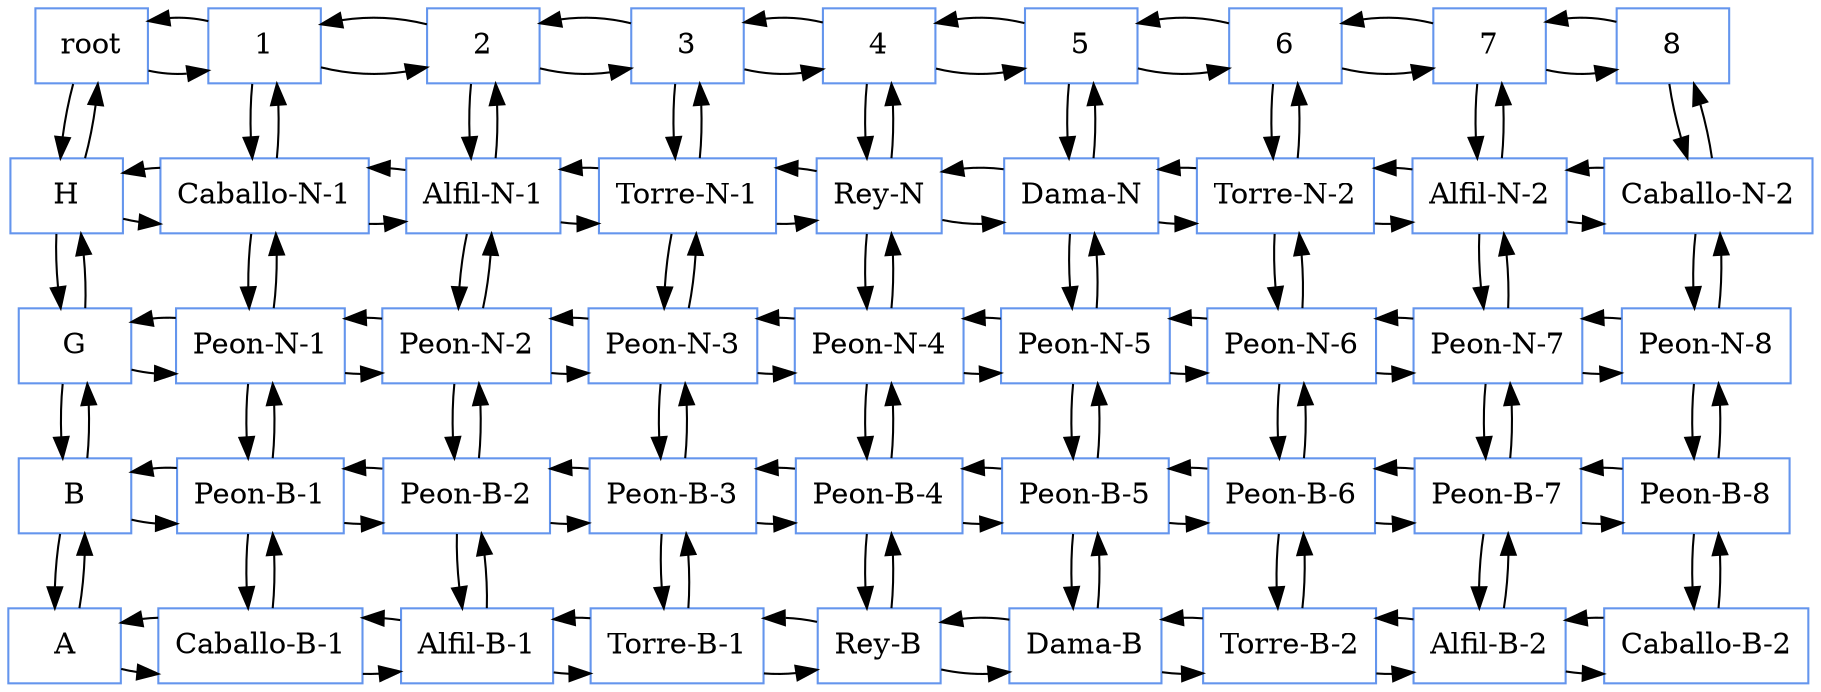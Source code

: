 digraph g {
node [shape=box, color=cornflowerblue ];
{rank=same;"root";"1";"2";"3";"4";"5";"6";"7";"8";};
"root";
{rank=same;"root";"root";"1";"2";"3";"4";"5";"6";"7";"8";};
"root"->"1";
"root"->"H";
"1"->"2";
"1"->"root";
"1"->"Caballo-N-1";
"2"->"3";
"2"->"1";
"2"->"Alfil-N-1";
"3"->"4";
"3"->"2";
"3"->"Torre-N-1";
"4"->"5";
"4"->"3";
"4"->"Rey-N";
"5"->"6";
"5"->"4";
"5"->"Dama-N";
"6"->"7";
"6"->"5";
"6"->"Torre-N-2";
"7"->"8";
"7"->"6";
"7"->"Alfil-N-2";
"8"->"7";
"8"->"Caballo-N-2";
"H";
{rank=same;"H";"H";"Caballo-N-1";"Alfil-N-1";"Torre-N-1";"Rey-N";"Dama-N";"Torre-N-2";"Alfil-N-2";"Caballo-N-2";};
"H"->"Caballo-N-1";
"H"->"G";
"H"->"root";
"Caballo-N-1"->"Alfil-N-1";
"Caballo-N-1"->"H";
"Caballo-N-1"->"Peon-N-1";
"Caballo-N-1"->"1";
"Alfil-N-1"->"Torre-N-1";
"Alfil-N-1"->"Caballo-N-1";
"Alfil-N-1"->"Peon-N-2";
"Alfil-N-1"->"2";
"Torre-N-1"->"Rey-N";
"Torre-N-1"->"Alfil-N-1";
"Torre-N-1"->"Peon-N-3";
"Torre-N-1"->"3";
"Rey-N"->"Dama-N";
"Rey-N"->"Torre-N-1";
"Rey-N"->"Peon-N-4";
"Rey-N"->"4";
"Dama-N"->"Torre-N-2";
"Dama-N"->"Rey-N";
"Dama-N"->"Peon-N-5";
"Dama-N"->"5";
"Torre-N-2"->"Alfil-N-2";
"Torre-N-2"->"Dama-N";
"Torre-N-2"->"Peon-N-6";
"Torre-N-2"->"6";
"Alfil-N-2"->"Caballo-N-2";
"Alfil-N-2"->"Torre-N-2";
"Alfil-N-2"->"Peon-N-7";
"Alfil-N-2"->"7";
"Caballo-N-2"->"Alfil-N-2";
"Caballo-N-2"->"Peon-N-8";
"Caballo-N-2"->"8";
"G";
{rank=same;"G";"G";"Peon-N-1";"Peon-N-2";"Peon-N-3";"Peon-N-4";"Peon-N-5";"Peon-N-6";"Peon-N-7";"Peon-N-8";};
"G"->"Peon-N-1";
"G"->"B";
"G"->"H";
"Peon-N-1"->"Peon-N-2";
"Peon-N-1"->"G";
"Peon-N-1"->"Peon-B-1";
"Peon-N-1"->"Caballo-N-1";
"Peon-N-2"->"Peon-N-3";
"Peon-N-2"->"Peon-N-1";
"Peon-N-2"->"Peon-B-2";
"Peon-N-2"->"Alfil-N-1";
"Peon-N-3"->"Peon-N-4";
"Peon-N-3"->"Peon-N-2";
"Peon-N-3"->"Peon-B-3";
"Peon-N-3"->"Torre-N-1";
"Peon-N-4"->"Peon-N-5";
"Peon-N-4"->"Peon-N-3";
"Peon-N-4"->"Peon-B-4";
"Peon-N-4"->"Rey-N";
"Peon-N-5"->"Peon-N-6";
"Peon-N-5"->"Peon-N-4";
"Peon-N-5"->"Peon-B-5";
"Peon-N-5"->"Dama-N";
"Peon-N-6"->"Peon-N-7";
"Peon-N-6"->"Peon-N-5";
"Peon-N-6"->"Peon-B-6";
"Peon-N-6"->"Torre-N-2";
"Peon-N-7"->"Peon-N-8";
"Peon-N-7"->"Peon-N-6";
"Peon-N-7"->"Peon-B-7";
"Peon-N-7"->"Alfil-N-2";
"Peon-N-8"->"Peon-N-7";
"Peon-N-8"->"Peon-B-8";
"Peon-N-8"->"Caballo-N-2";
"B";
{rank=same;"B";"B";"Peon-B-1";"Peon-B-2";"Peon-B-3";"Peon-B-4";"Peon-B-5";"Peon-B-6";"Peon-B-7";"Peon-B-8";};
"B"->"Peon-B-1";
"B"->"A";
"B"->"G";
"Peon-B-1"->"Peon-B-2";
"Peon-B-1"->"B";
"Peon-B-1"->"Caballo-B-1";
"Peon-B-1"->"Peon-N-1";
"Peon-B-2"->"Peon-B-3";
"Peon-B-2"->"Peon-B-1";
"Peon-B-2"->"Alfil-B-1";
"Peon-B-2"->"Peon-N-2";
"Peon-B-3"->"Peon-B-4";
"Peon-B-3"->"Peon-B-2";
"Peon-B-3"->"Torre-B-1";
"Peon-B-3"->"Peon-N-3";
"Peon-B-4"->"Peon-B-5";
"Peon-B-4"->"Peon-B-3";
"Peon-B-4"->"Rey-B";
"Peon-B-4"->"Peon-N-4";
"Peon-B-5"->"Peon-B-6";
"Peon-B-5"->"Peon-B-4";
"Peon-B-5"->"Dama-B";
"Peon-B-5"->"Peon-N-5";
"Peon-B-6"->"Peon-B-7";
"Peon-B-6"->"Peon-B-5";
"Peon-B-6"->"Torre-B-2";
"Peon-B-6"->"Peon-N-6";
"Peon-B-7"->"Peon-B-8";
"Peon-B-7"->"Peon-B-6";
"Peon-B-7"->"Alfil-B-2";
"Peon-B-7"->"Peon-N-7";
"Peon-B-8"->"Peon-B-7";
"Peon-B-8"->"Caballo-B-2";
"Peon-B-8"->"Peon-N-8";
"A";
{rank=same;"A";"A";"Caballo-B-1";"Alfil-B-1";"Torre-B-1";"Rey-B";"Dama-B";"Torre-B-2";"Alfil-B-2";"Caballo-B-2";};
"A"->"Caballo-B-1";
"A"->"B";
"Caballo-B-1"->"Alfil-B-1";
"Caballo-B-1"->"A";
"Caballo-B-1"->"Peon-B-1";
"Alfil-B-1"->"Torre-B-1";
"Alfil-B-1"->"Caballo-B-1";
"Alfil-B-1"->"Peon-B-2";
"Torre-B-1"->"Rey-B";
"Torre-B-1"->"Alfil-B-1";
"Torre-B-1"->"Peon-B-3";
"Rey-B"->"Dama-B";
"Rey-B"->"Torre-B-1";
"Rey-B"->"Peon-B-4";
"Dama-B"->"Torre-B-2";
"Dama-B"->"Rey-B";
"Dama-B"->"Peon-B-5";
"Torre-B-2"->"Alfil-B-2";
"Torre-B-2"->"Dama-B";
"Torre-B-2"->"Peon-B-6";
"Alfil-B-2"->"Caballo-B-2";
"Alfil-B-2"->"Torre-B-2";
"Alfil-B-2"->"Peon-B-7";
"Caballo-B-2"->"Alfil-B-2";
"Caballo-B-2"->"Peon-B-8";
}